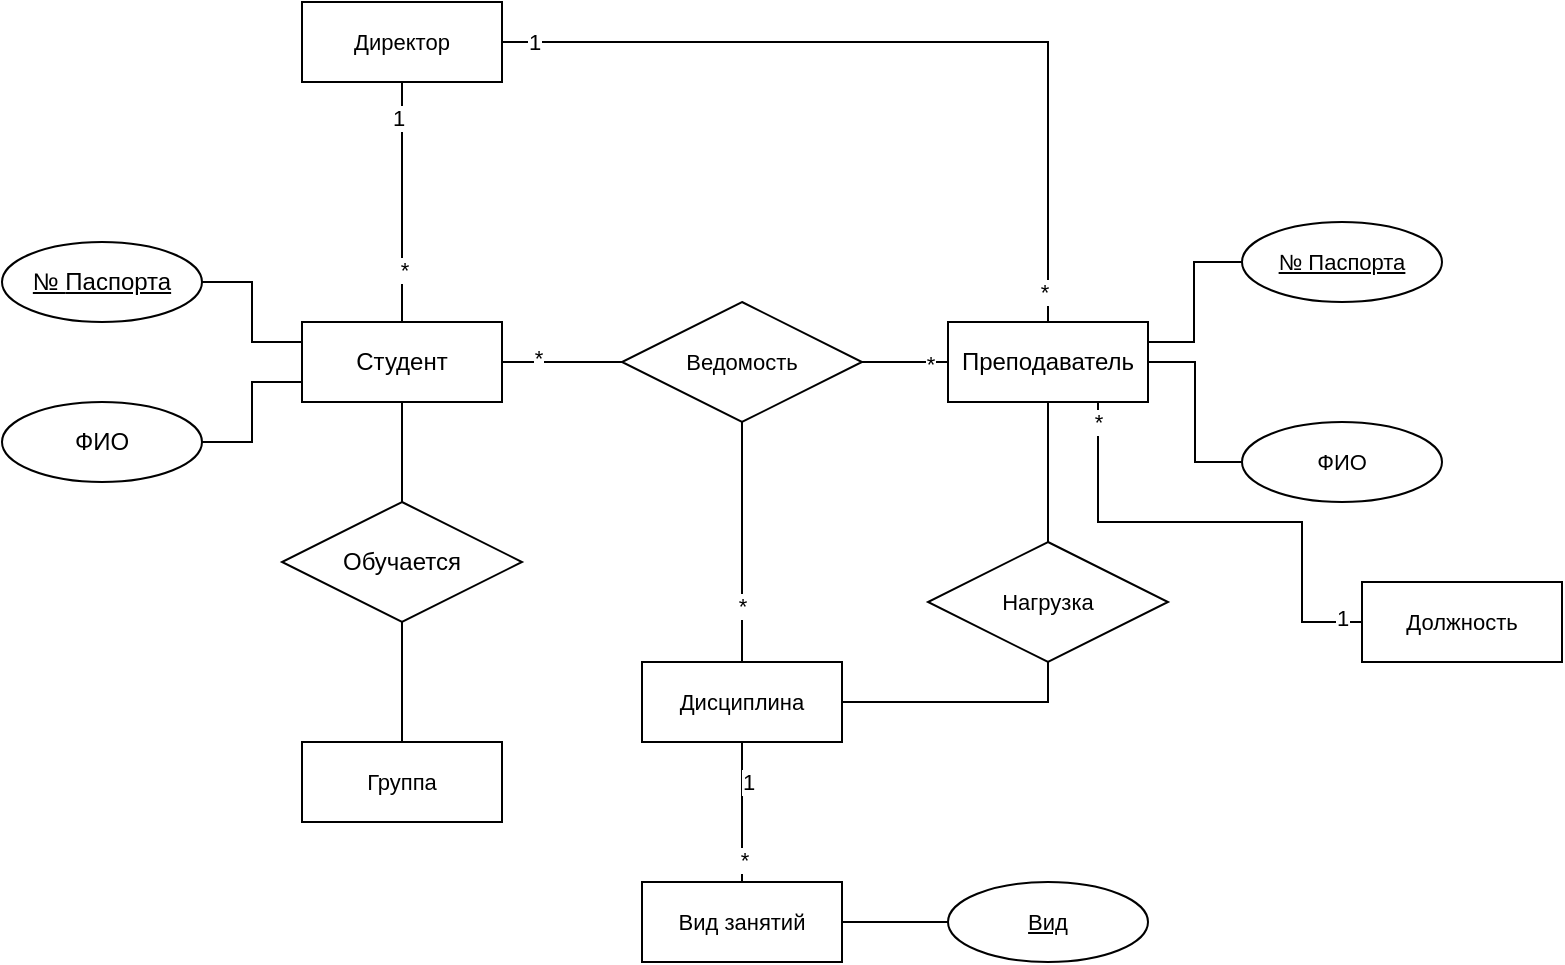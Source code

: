 <mxfile version="24.7.10">
  <diagram id="C5RBs43oDa-KdzZeNtuy" name="Page-1">
    <mxGraphModel dx="388" dy="596" grid="1" gridSize="10" guides="1" tooltips="1" connect="1" arrows="1" fold="1" page="1" pageScale="1" pageWidth="827" pageHeight="1169" math="0" shadow="0">
      <root>
        <mxCell id="WIyWlLk6GJQsqaUBKTNV-0" />
        <mxCell id="WIyWlLk6GJQsqaUBKTNV-1" parent="WIyWlLk6GJQsqaUBKTNV-0" />
        <mxCell id="F1p2KYYEcDdt8dU0IYBv-21" style="edgeStyle=orthogonalEdgeStyle;shape=connector;rounded=0;orthogonalLoop=1;jettySize=auto;html=1;exitX=1;exitY=0.5;exitDx=0;exitDy=0;entryX=0;entryY=0.75;entryDx=0;entryDy=0;strokeColor=default;align=center;verticalAlign=middle;fontFamily=Helvetica;fontSize=11;fontColor=default;labelBackgroundColor=default;endArrow=none;endFill=0;" edge="1" parent="WIyWlLk6GJQsqaUBKTNV-1" source="F1p2KYYEcDdt8dU0IYBv-12" target="F1p2KYYEcDdt8dU0IYBv-16">
          <mxGeometry relative="1" as="geometry" />
        </mxCell>
        <mxCell id="F1p2KYYEcDdt8dU0IYBv-12" value="ФИО" style="ellipse;whiteSpace=wrap;html=1;align=center;" vertex="1" parent="WIyWlLk6GJQsqaUBKTNV-1">
          <mxGeometry x="100" y="240" width="100" height="40" as="geometry" />
        </mxCell>
        <mxCell id="F1p2KYYEcDdt8dU0IYBv-20" style="edgeStyle=orthogonalEdgeStyle;rounded=0;orthogonalLoop=1;jettySize=auto;html=1;exitX=1;exitY=0.5;exitDx=0;exitDy=0;entryX=0;entryY=0.5;entryDx=0;entryDy=0;endArrow=none;endFill=0;" edge="1" parent="WIyWlLk6GJQsqaUBKTNV-1" source="F1p2KYYEcDdt8dU0IYBv-15" target="F1p2KYYEcDdt8dU0IYBv-16">
          <mxGeometry relative="1" as="geometry">
            <Array as="points">
              <mxPoint x="225" y="180" />
              <mxPoint x="225" y="210" />
              <mxPoint x="250" y="210" />
            </Array>
          </mxGeometry>
        </mxCell>
        <mxCell id="F1p2KYYEcDdt8dU0IYBv-15" value="№&amp;nbsp;&lt;span style=&quot;background-color: initial;&quot;&gt;Паспорта&lt;/span&gt;" style="ellipse;whiteSpace=wrap;html=1;align=center;fontStyle=4;" vertex="1" parent="WIyWlLk6GJQsqaUBKTNV-1">
          <mxGeometry x="100" y="160" width="100" height="40" as="geometry" />
        </mxCell>
        <mxCell id="F1p2KYYEcDdt8dU0IYBv-30" style="edgeStyle=orthogonalEdgeStyle;shape=connector;rounded=0;orthogonalLoop=1;jettySize=auto;html=1;exitX=1;exitY=0.5;exitDx=0;exitDy=0;entryX=0;entryY=0.5;entryDx=0;entryDy=0;strokeColor=default;align=center;verticalAlign=middle;fontFamily=Helvetica;fontSize=11;fontColor=default;labelBackgroundColor=default;endArrow=none;endFill=0;" edge="1" parent="WIyWlLk6GJQsqaUBKTNV-1" source="F1p2KYYEcDdt8dU0IYBv-16" target="F1p2KYYEcDdt8dU0IYBv-27">
          <mxGeometry relative="1" as="geometry" />
        </mxCell>
        <mxCell id="F1p2KYYEcDdt8dU0IYBv-31" value="*" style="edgeLabel;html=1;align=center;verticalAlign=middle;resizable=0;points=[];fontFamily=Helvetica;fontSize=11;fontColor=default;labelBackgroundColor=default;" vertex="1" connectable="0" parent="F1p2KYYEcDdt8dU0IYBv-30">
          <mxGeometry x="-0.423" y="2" relative="1" as="geometry">
            <mxPoint as="offset" />
          </mxGeometry>
        </mxCell>
        <mxCell id="F1p2KYYEcDdt8dU0IYBv-40" style="edgeStyle=orthogonalEdgeStyle;shape=connector;rounded=0;orthogonalLoop=1;jettySize=auto;html=1;exitX=0.5;exitY=0;exitDx=0;exitDy=0;entryX=0.5;entryY=1;entryDx=0;entryDy=0;strokeColor=default;align=center;verticalAlign=middle;fontFamily=Helvetica;fontSize=11;fontColor=default;labelBackgroundColor=default;endArrow=none;endFill=0;" edge="1" parent="WIyWlLk6GJQsqaUBKTNV-1" source="F1p2KYYEcDdt8dU0IYBv-16" target="F1p2KYYEcDdt8dU0IYBv-39">
          <mxGeometry relative="1" as="geometry" />
        </mxCell>
        <mxCell id="F1p2KYYEcDdt8dU0IYBv-43" value="1" style="edgeLabel;html=1;align=center;verticalAlign=middle;resizable=0;points=[];fontFamily=Helvetica;fontSize=11;fontColor=default;labelBackgroundColor=default;" vertex="1" connectable="0" parent="F1p2KYYEcDdt8dU0IYBv-40">
          <mxGeometry x="0.703" y="2" relative="1" as="geometry">
            <mxPoint as="offset" />
          </mxGeometry>
        </mxCell>
        <mxCell id="F1p2KYYEcDdt8dU0IYBv-57" value="*" style="edgeLabel;html=1;align=center;verticalAlign=middle;resizable=0;points=[];fontFamily=Helvetica;fontSize=11;fontColor=default;labelBackgroundColor=default;" vertex="1" connectable="0" parent="F1p2KYYEcDdt8dU0IYBv-40">
          <mxGeometry x="-0.562" y="-1" relative="1" as="geometry">
            <mxPoint as="offset" />
          </mxGeometry>
        </mxCell>
        <mxCell id="F1p2KYYEcDdt8dU0IYBv-16" value="Студент" style="whiteSpace=wrap;html=1;align=center;" vertex="1" parent="WIyWlLk6GJQsqaUBKTNV-1">
          <mxGeometry x="250" y="200" width="100" height="40" as="geometry" />
        </mxCell>
        <mxCell id="F1p2KYYEcDdt8dU0IYBv-52" style="edgeStyle=orthogonalEdgeStyle;shape=connector;rounded=0;orthogonalLoop=1;jettySize=auto;html=1;exitX=1;exitY=0.5;exitDx=0;exitDy=0;entryX=0;entryY=0.5;entryDx=0;entryDy=0;strokeColor=default;align=center;verticalAlign=middle;fontFamily=Helvetica;fontSize=11;fontColor=default;labelBackgroundColor=default;endArrow=none;endFill=0;" edge="1" parent="WIyWlLk6GJQsqaUBKTNV-1" source="F1p2KYYEcDdt8dU0IYBv-17" target="F1p2KYYEcDdt8dU0IYBv-26">
          <mxGeometry relative="1" as="geometry">
            <Array as="points">
              <mxPoint x="673" y="210" />
              <mxPoint x="696" y="210" />
              <mxPoint x="696" y="170" />
            </Array>
          </mxGeometry>
        </mxCell>
        <mxCell id="F1p2KYYEcDdt8dU0IYBv-53" style="edgeStyle=orthogonalEdgeStyle;shape=connector;rounded=0;orthogonalLoop=1;jettySize=auto;html=1;exitX=1;exitY=0.5;exitDx=0;exitDy=0;entryX=0;entryY=0.5;entryDx=0;entryDy=0;strokeColor=default;align=center;verticalAlign=middle;fontFamily=Helvetica;fontSize=11;fontColor=default;labelBackgroundColor=default;endArrow=none;endFill=0;" edge="1" parent="WIyWlLk6GJQsqaUBKTNV-1" source="F1p2KYYEcDdt8dU0IYBv-17" target="F1p2KYYEcDdt8dU0IYBv-25">
          <mxGeometry relative="1" as="geometry" />
        </mxCell>
        <mxCell id="F1p2KYYEcDdt8dU0IYBv-59" style="edgeStyle=orthogonalEdgeStyle;shape=connector;rounded=0;orthogonalLoop=1;jettySize=auto;html=1;exitX=0.75;exitY=1;exitDx=0;exitDy=0;entryX=0;entryY=0.5;entryDx=0;entryDy=0;strokeColor=default;align=center;verticalAlign=middle;fontFamily=Helvetica;fontSize=11;fontColor=default;labelBackgroundColor=default;endArrow=none;endFill=0;" edge="1" parent="WIyWlLk6GJQsqaUBKTNV-1" source="F1p2KYYEcDdt8dU0IYBv-17" target="F1p2KYYEcDdt8dU0IYBv-56">
          <mxGeometry relative="1" as="geometry">
            <Array as="points">
              <mxPoint x="648" y="300" />
              <mxPoint x="750" y="300" />
              <mxPoint x="750" y="350" />
            </Array>
          </mxGeometry>
        </mxCell>
        <mxCell id="F1p2KYYEcDdt8dU0IYBv-60" value="1" style="edgeLabel;html=1;align=center;verticalAlign=middle;resizable=0;points=[];fontFamily=Helvetica;fontSize=11;fontColor=default;labelBackgroundColor=default;" vertex="1" connectable="0" parent="F1p2KYYEcDdt8dU0IYBv-59">
          <mxGeometry x="0.913" y="2" relative="1" as="geometry">
            <mxPoint as="offset" />
          </mxGeometry>
        </mxCell>
        <mxCell id="F1p2KYYEcDdt8dU0IYBv-61" value="*" style="edgeLabel;html=1;align=center;verticalAlign=middle;resizable=0;points=[];fontFamily=Helvetica;fontSize=11;fontColor=default;labelBackgroundColor=default;" vertex="1" connectable="0" parent="F1p2KYYEcDdt8dU0IYBv-59">
          <mxGeometry x="-0.919" relative="1" as="geometry">
            <mxPoint as="offset" />
          </mxGeometry>
        </mxCell>
        <mxCell id="F1p2KYYEcDdt8dU0IYBv-17" value="Преподаватель" style="whiteSpace=wrap;html=1;align=center;" vertex="1" parent="WIyWlLk6GJQsqaUBKTNV-1">
          <mxGeometry x="573" y="200" width="100" height="40" as="geometry" />
        </mxCell>
        <mxCell id="F1p2KYYEcDdt8dU0IYBv-23" style="edgeStyle=orthogonalEdgeStyle;shape=connector;rounded=0;orthogonalLoop=1;jettySize=auto;html=1;exitX=0.5;exitY=0;exitDx=0;exitDy=0;entryX=0.5;entryY=1;entryDx=0;entryDy=0;strokeColor=default;align=center;verticalAlign=middle;fontFamily=Helvetica;fontSize=11;fontColor=default;labelBackgroundColor=default;endArrow=none;endFill=0;" edge="1" parent="WIyWlLk6GJQsqaUBKTNV-1" source="F1p2KYYEcDdt8dU0IYBv-18" target="F1p2KYYEcDdt8dU0IYBv-16">
          <mxGeometry relative="1" as="geometry" />
        </mxCell>
        <mxCell id="F1p2KYYEcDdt8dU0IYBv-24" style="edgeStyle=orthogonalEdgeStyle;shape=connector;rounded=0;orthogonalLoop=1;jettySize=auto;html=1;exitX=0.5;exitY=1;exitDx=0;exitDy=0;entryX=0.5;entryY=0;entryDx=0;entryDy=0;strokeColor=default;align=center;verticalAlign=middle;fontFamily=Helvetica;fontSize=11;fontColor=default;labelBackgroundColor=default;endArrow=none;endFill=0;" edge="1" parent="WIyWlLk6GJQsqaUBKTNV-1" source="F1p2KYYEcDdt8dU0IYBv-18" target="F1p2KYYEcDdt8dU0IYBv-22">
          <mxGeometry relative="1" as="geometry" />
        </mxCell>
        <mxCell id="F1p2KYYEcDdt8dU0IYBv-18" value="Обучается" style="shape=rhombus;perimeter=rhombusPerimeter;whiteSpace=wrap;html=1;align=center;" vertex="1" parent="WIyWlLk6GJQsqaUBKTNV-1">
          <mxGeometry x="240" y="290" width="120" height="60" as="geometry" />
        </mxCell>
        <mxCell id="F1p2KYYEcDdt8dU0IYBv-22" value="Группа" style="whiteSpace=wrap;html=1;align=center;fontFamily=Helvetica;fontSize=11;fontColor=default;labelBackgroundColor=default;" vertex="1" parent="WIyWlLk6GJQsqaUBKTNV-1">
          <mxGeometry x="250" y="410" width="100" height="40" as="geometry" />
        </mxCell>
        <mxCell id="F1p2KYYEcDdt8dU0IYBv-25" value="ФИО" style="ellipse;whiteSpace=wrap;html=1;align=center;fontFamily=Helvetica;fontSize=11;fontColor=default;labelBackgroundColor=default;" vertex="1" parent="WIyWlLk6GJQsqaUBKTNV-1">
          <mxGeometry x="720" y="250" width="100" height="40" as="geometry" />
        </mxCell>
        <mxCell id="F1p2KYYEcDdt8dU0IYBv-26" value="№ Паспорта" style="ellipse;whiteSpace=wrap;html=1;align=center;fontStyle=4;fontFamily=Helvetica;fontSize=11;fontColor=default;labelBackgroundColor=default;" vertex="1" parent="WIyWlLk6GJQsqaUBKTNV-1">
          <mxGeometry x="720" y="150" width="100" height="40" as="geometry" />
        </mxCell>
        <mxCell id="F1p2KYYEcDdt8dU0IYBv-29" style="edgeStyle=orthogonalEdgeStyle;shape=connector;rounded=0;orthogonalLoop=1;jettySize=auto;html=1;exitX=0.5;exitY=1;exitDx=0;exitDy=0;entryX=0.5;entryY=0;entryDx=0;entryDy=0;strokeColor=default;align=center;verticalAlign=middle;fontFamily=Helvetica;fontSize=11;fontColor=default;labelBackgroundColor=default;endArrow=none;endFill=0;" edge="1" parent="WIyWlLk6GJQsqaUBKTNV-1" source="F1p2KYYEcDdt8dU0IYBv-27" target="F1p2KYYEcDdt8dU0IYBv-28">
          <mxGeometry relative="1" as="geometry" />
        </mxCell>
        <mxCell id="F1p2KYYEcDdt8dU0IYBv-34" value="*" style="edgeLabel;html=1;align=center;verticalAlign=middle;resizable=0;points=[];fontFamily=Helvetica;fontSize=11;fontColor=default;labelBackgroundColor=default;" vertex="1" connectable="0" parent="F1p2KYYEcDdt8dU0IYBv-29">
          <mxGeometry x="0.536" relative="1" as="geometry">
            <mxPoint as="offset" />
          </mxGeometry>
        </mxCell>
        <mxCell id="F1p2KYYEcDdt8dU0IYBv-32" style="edgeStyle=orthogonalEdgeStyle;shape=connector;rounded=0;orthogonalLoop=1;jettySize=auto;html=1;exitX=1;exitY=0.5;exitDx=0;exitDy=0;entryX=0;entryY=0.5;entryDx=0;entryDy=0;strokeColor=default;align=center;verticalAlign=middle;fontFamily=Helvetica;fontSize=11;fontColor=default;labelBackgroundColor=default;endArrow=none;endFill=0;" edge="1" parent="WIyWlLk6GJQsqaUBKTNV-1" source="F1p2KYYEcDdt8dU0IYBv-27" target="F1p2KYYEcDdt8dU0IYBv-17">
          <mxGeometry relative="1" as="geometry" />
        </mxCell>
        <mxCell id="F1p2KYYEcDdt8dU0IYBv-33" value="*" style="edgeLabel;html=1;align=center;verticalAlign=middle;resizable=0;points=[];fontFamily=Helvetica;fontSize=11;fontColor=default;labelBackgroundColor=default;" vertex="1" connectable="0" parent="F1p2KYYEcDdt8dU0IYBv-32">
          <mxGeometry x="0.571" y="-1" relative="1" as="geometry">
            <mxPoint as="offset" />
          </mxGeometry>
        </mxCell>
        <mxCell id="F1p2KYYEcDdt8dU0IYBv-27" value="Ведомость" style="shape=rhombus;perimeter=rhombusPerimeter;whiteSpace=wrap;html=1;align=center;fontFamily=Helvetica;fontSize=11;fontColor=default;labelBackgroundColor=default;" vertex="1" parent="WIyWlLk6GJQsqaUBKTNV-1">
          <mxGeometry x="410" y="190" width="120" height="60" as="geometry" />
        </mxCell>
        <mxCell id="F1p2KYYEcDdt8dU0IYBv-45" style="edgeStyle=orthogonalEdgeStyle;shape=connector;rounded=0;orthogonalLoop=1;jettySize=auto;html=1;exitX=1;exitY=0.5;exitDx=0;exitDy=0;entryX=0.5;entryY=1;entryDx=0;entryDy=0;strokeColor=default;align=center;verticalAlign=middle;fontFamily=Helvetica;fontSize=11;fontColor=default;labelBackgroundColor=default;endArrow=none;endFill=0;" edge="1" parent="WIyWlLk6GJQsqaUBKTNV-1" source="F1p2KYYEcDdt8dU0IYBv-28" target="F1p2KYYEcDdt8dU0IYBv-44">
          <mxGeometry relative="1" as="geometry" />
        </mxCell>
        <mxCell id="F1p2KYYEcDdt8dU0IYBv-62" style="edgeStyle=orthogonalEdgeStyle;shape=connector;rounded=0;orthogonalLoop=1;jettySize=auto;html=1;exitX=0.5;exitY=1;exitDx=0;exitDy=0;entryX=0.5;entryY=0;entryDx=0;entryDy=0;strokeColor=default;align=center;verticalAlign=middle;fontFamily=Helvetica;fontSize=11;fontColor=default;labelBackgroundColor=default;endArrow=none;endFill=0;" edge="1" parent="WIyWlLk6GJQsqaUBKTNV-1" source="F1p2KYYEcDdt8dU0IYBv-28" target="F1p2KYYEcDdt8dU0IYBv-54">
          <mxGeometry relative="1" as="geometry" />
        </mxCell>
        <mxCell id="F1p2KYYEcDdt8dU0IYBv-64" value="1" style="edgeLabel;html=1;align=center;verticalAlign=middle;resizable=0;points=[];fontFamily=Helvetica;fontSize=11;fontColor=default;labelBackgroundColor=default;" vertex="1" connectable="0" parent="F1p2KYYEcDdt8dU0IYBv-62">
          <mxGeometry x="-0.425" y="3" relative="1" as="geometry">
            <mxPoint as="offset" />
          </mxGeometry>
        </mxCell>
        <mxCell id="F1p2KYYEcDdt8dU0IYBv-65" value="*" style="edgeLabel;html=1;align=center;verticalAlign=middle;resizable=0;points=[];fontFamily=Helvetica;fontSize=11;fontColor=default;labelBackgroundColor=default;" vertex="1" connectable="0" parent="F1p2KYYEcDdt8dU0IYBv-62">
          <mxGeometry x="0.686" y="1" relative="1" as="geometry">
            <mxPoint as="offset" />
          </mxGeometry>
        </mxCell>
        <mxCell id="F1p2KYYEcDdt8dU0IYBv-28" value="Дисциплина" style="whiteSpace=wrap;html=1;align=center;fontFamily=Helvetica;fontSize=11;fontColor=default;labelBackgroundColor=default;" vertex="1" parent="WIyWlLk6GJQsqaUBKTNV-1">
          <mxGeometry x="420" y="370" width="100" height="40" as="geometry" />
        </mxCell>
        <mxCell id="F1p2KYYEcDdt8dU0IYBv-49" style="edgeStyle=orthogonalEdgeStyle;shape=connector;rounded=0;orthogonalLoop=1;jettySize=auto;html=1;exitX=1;exitY=0.5;exitDx=0;exitDy=0;entryX=0.5;entryY=0;entryDx=0;entryDy=0;strokeColor=default;align=center;verticalAlign=middle;fontFamily=Helvetica;fontSize=11;fontColor=default;labelBackgroundColor=default;endArrow=none;endFill=0;" edge="1" parent="WIyWlLk6GJQsqaUBKTNV-1" source="F1p2KYYEcDdt8dU0IYBv-39" target="F1p2KYYEcDdt8dU0IYBv-17">
          <mxGeometry relative="1" as="geometry" />
        </mxCell>
        <mxCell id="F1p2KYYEcDdt8dU0IYBv-50" value="1" style="edgeLabel;html=1;align=center;verticalAlign=middle;resizable=0;points=[];fontFamily=Helvetica;fontSize=11;fontColor=default;labelBackgroundColor=default;" vertex="1" connectable="0" parent="F1p2KYYEcDdt8dU0IYBv-49">
          <mxGeometry x="-0.922" relative="1" as="geometry">
            <mxPoint as="offset" />
          </mxGeometry>
        </mxCell>
        <mxCell id="F1p2KYYEcDdt8dU0IYBv-51" value="*" style="edgeLabel;html=1;align=center;verticalAlign=middle;resizable=0;points=[];fontFamily=Helvetica;fontSize=11;fontColor=default;labelBackgroundColor=default;" vertex="1" connectable="0" parent="F1p2KYYEcDdt8dU0IYBv-49">
          <mxGeometry x="0.927" y="-2" relative="1" as="geometry">
            <mxPoint as="offset" />
          </mxGeometry>
        </mxCell>
        <mxCell id="F1p2KYYEcDdt8dU0IYBv-39" value="Директор" style="whiteSpace=wrap;html=1;align=center;fontFamily=Helvetica;fontSize=11;fontColor=default;labelBackgroundColor=default;" vertex="1" parent="WIyWlLk6GJQsqaUBKTNV-1">
          <mxGeometry x="250" y="40" width="100" height="40" as="geometry" />
        </mxCell>
        <mxCell id="F1p2KYYEcDdt8dU0IYBv-46" style="edgeStyle=orthogonalEdgeStyle;shape=connector;rounded=0;orthogonalLoop=1;jettySize=auto;html=1;exitX=0.5;exitY=0;exitDx=0;exitDy=0;entryX=0.5;entryY=1;entryDx=0;entryDy=0;strokeColor=default;align=center;verticalAlign=middle;fontFamily=Helvetica;fontSize=11;fontColor=default;labelBackgroundColor=default;endArrow=none;endFill=0;" edge="1" parent="WIyWlLk6GJQsqaUBKTNV-1" source="F1p2KYYEcDdt8dU0IYBv-44" target="F1p2KYYEcDdt8dU0IYBv-17">
          <mxGeometry relative="1" as="geometry" />
        </mxCell>
        <mxCell id="F1p2KYYEcDdt8dU0IYBv-44" value="Нагрузка" style="shape=rhombus;perimeter=rhombusPerimeter;whiteSpace=wrap;html=1;align=center;fontFamily=Helvetica;fontSize=11;fontColor=default;labelBackgroundColor=default;" vertex="1" parent="WIyWlLk6GJQsqaUBKTNV-1">
          <mxGeometry x="563" y="310" width="120" height="60" as="geometry" />
        </mxCell>
        <mxCell id="F1p2KYYEcDdt8dU0IYBv-63" style="edgeStyle=orthogonalEdgeStyle;shape=connector;rounded=0;orthogonalLoop=1;jettySize=auto;html=1;exitX=1;exitY=0.5;exitDx=0;exitDy=0;entryX=0;entryY=0.5;entryDx=0;entryDy=0;strokeColor=default;align=center;verticalAlign=middle;fontFamily=Helvetica;fontSize=11;fontColor=default;labelBackgroundColor=default;endArrow=none;endFill=0;" edge="1" parent="WIyWlLk6GJQsqaUBKTNV-1" source="F1p2KYYEcDdt8dU0IYBv-54" target="F1p2KYYEcDdt8dU0IYBv-55">
          <mxGeometry relative="1" as="geometry" />
        </mxCell>
        <mxCell id="F1p2KYYEcDdt8dU0IYBv-54" value="Вид занятий" style="whiteSpace=wrap;html=1;align=center;fontFamily=Helvetica;fontSize=11;fontColor=default;labelBackgroundColor=default;" vertex="1" parent="WIyWlLk6GJQsqaUBKTNV-1">
          <mxGeometry x="420" y="480" width="100" height="40" as="geometry" />
        </mxCell>
        <mxCell id="F1p2KYYEcDdt8dU0IYBv-55" value="Вид" style="ellipse;whiteSpace=wrap;html=1;align=center;fontStyle=4;fontFamily=Helvetica;fontSize=11;fontColor=default;labelBackgroundColor=default;" vertex="1" parent="WIyWlLk6GJQsqaUBKTNV-1">
          <mxGeometry x="573" y="480" width="100" height="40" as="geometry" />
        </mxCell>
        <mxCell id="F1p2KYYEcDdt8dU0IYBv-56" value="Должность" style="whiteSpace=wrap;html=1;align=center;fontFamily=Helvetica;fontSize=11;fontColor=default;labelBackgroundColor=default;" vertex="1" parent="WIyWlLk6GJQsqaUBKTNV-1">
          <mxGeometry x="780" y="330" width="100" height="40" as="geometry" />
        </mxCell>
      </root>
    </mxGraphModel>
  </diagram>
</mxfile>
